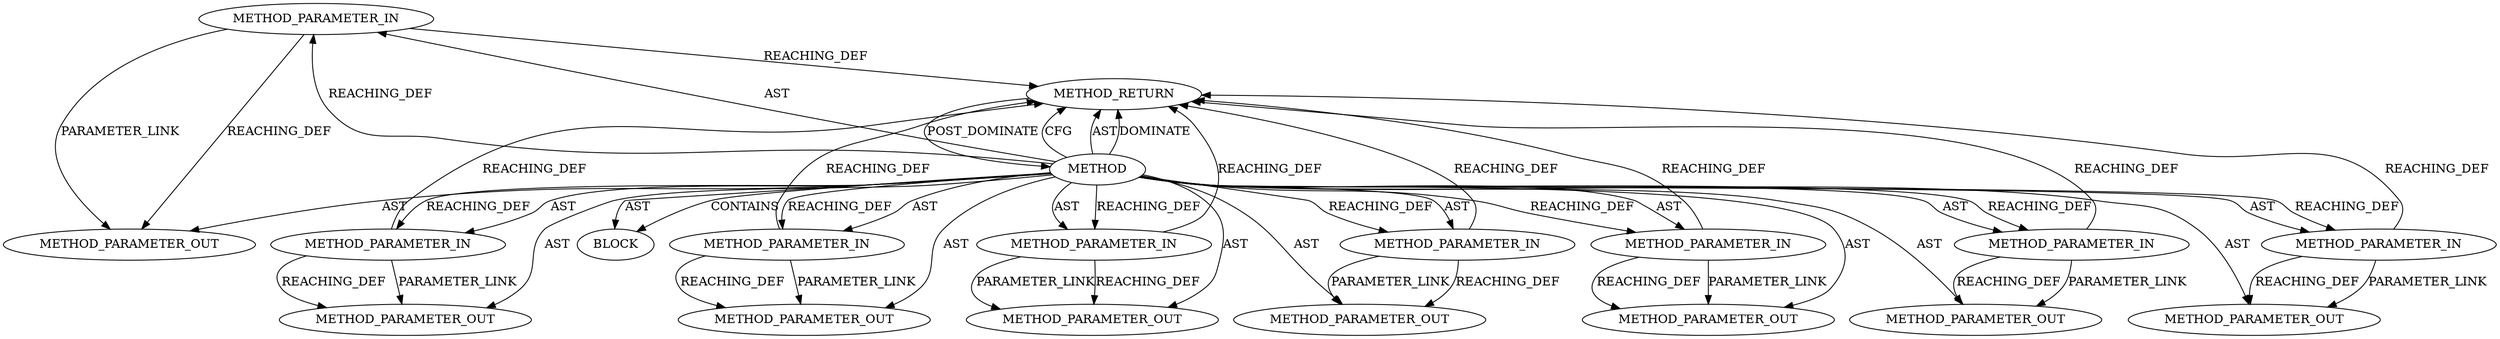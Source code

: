 digraph {
  13561 [label=METHOD_PARAMETER_OUT ORDER=8 CODE="p8" IS_VARIADIC=false TYPE_FULL_NAME="ANY" EVALUATION_STRATEGY="BY_VALUE" INDEX=8 NAME="p8"]
  12673 [label=METHOD_PARAMETER_IN ORDER=4 CODE="p4" IS_VARIADIC=false TYPE_FULL_NAME="ANY" EVALUATION_STRATEGY="BY_VALUE" INDEX=4 NAME="p4"]
  12678 [label=BLOCK ORDER=1 ARGUMENT_INDEX=1 CODE="<empty>" TYPE_FULL_NAME="ANY"]
  12671 [label=METHOD_PARAMETER_IN ORDER=2 CODE="p2" IS_VARIADIC=false TYPE_FULL_NAME="ANY" EVALUATION_STRATEGY="BY_VALUE" INDEX=2 NAME="p2"]
  12670 [label=METHOD_PARAMETER_IN ORDER=1 CODE="p1" IS_VARIADIC=false TYPE_FULL_NAME="ANY" EVALUATION_STRATEGY="BY_VALUE" INDEX=1 NAME="p1"]
  13555 [label=METHOD_PARAMETER_OUT ORDER=2 CODE="p2" IS_VARIADIC=false TYPE_FULL_NAME="ANY" EVALUATION_STRATEGY="BY_VALUE" INDEX=2 NAME="p2"]
  13556 [label=METHOD_PARAMETER_OUT ORDER=3 CODE="p3" IS_VARIADIC=false TYPE_FULL_NAME="ANY" EVALUATION_STRATEGY="BY_VALUE" INDEX=3 NAME="p3"]
  12677 [label=METHOD_PARAMETER_IN ORDER=8 CODE="p8" IS_VARIADIC=false TYPE_FULL_NAME="ANY" EVALUATION_STRATEGY="BY_VALUE" INDEX=8 NAME="p8"]
  13557 [label=METHOD_PARAMETER_OUT ORDER=4 CODE="p4" IS_VARIADIC=false TYPE_FULL_NAME="ANY" EVALUATION_STRATEGY="BY_VALUE" INDEX=4 NAME="p4"]
  13559 [label=METHOD_PARAMETER_OUT ORDER=6 CODE="p6" IS_VARIADIC=false TYPE_FULL_NAME="ANY" EVALUATION_STRATEGY="BY_VALUE" INDEX=6 NAME="p6"]
  12675 [label=METHOD_PARAMETER_IN ORDER=6 CODE="p6" IS_VARIADIC=false TYPE_FULL_NAME="ANY" EVALUATION_STRATEGY="BY_VALUE" INDEX=6 NAME="p6"]
  13560 [label=METHOD_PARAMETER_OUT ORDER=7 CODE="p7" IS_VARIADIC=false TYPE_FULL_NAME="ANY" EVALUATION_STRATEGY="BY_VALUE" INDEX=7 NAME="p7"]
  13554 [label=METHOD_PARAMETER_OUT ORDER=1 CODE="p1" IS_VARIADIC=false TYPE_FULL_NAME="ANY" EVALUATION_STRATEGY="BY_VALUE" INDEX=1 NAME="p1"]
  13558 [label=METHOD_PARAMETER_OUT ORDER=5 CODE="p5" IS_VARIADIC=false TYPE_FULL_NAME="ANY" EVALUATION_STRATEGY="BY_VALUE" INDEX=5 NAME="p5"]
  12669 [label=METHOD AST_PARENT_TYPE="NAMESPACE_BLOCK" AST_PARENT_FULL_NAME="<global>" ORDER=0 CODE="<empty>" FULL_NAME="handle_auth_reply_more" IS_EXTERNAL=true FILENAME="<empty>" SIGNATURE="" NAME="handle_auth_reply_more"]
  12679 [label=METHOD_RETURN ORDER=2 CODE="RET" TYPE_FULL_NAME="ANY" EVALUATION_STRATEGY="BY_VALUE"]
  12676 [label=METHOD_PARAMETER_IN ORDER=7 CODE="p7" IS_VARIADIC=false TYPE_FULL_NAME="ANY" EVALUATION_STRATEGY="BY_VALUE" INDEX=7 NAME="p7"]
  12674 [label=METHOD_PARAMETER_IN ORDER=5 CODE="p5" IS_VARIADIC=false TYPE_FULL_NAME="ANY" EVALUATION_STRATEGY="BY_VALUE" INDEX=5 NAME="p5"]
  12672 [label=METHOD_PARAMETER_IN ORDER=3 CODE="p3" IS_VARIADIC=false TYPE_FULL_NAME="ANY" EVALUATION_STRATEGY="BY_VALUE" INDEX=3 NAME="p3"]
  12669 -> 12679 [label=CFG ]
  12677 -> 13561 [label=PARAMETER_LINK ]
  12669 -> 13561 [label=AST ]
  12669 -> 12674 [label=AST ]
  12670 -> 13554 [label=PARAMETER_LINK ]
  12670 -> 12679 [label=REACHING_DEF VARIABLE="p1"]
  12672 -> 12679 [label=REACHING_DEF VARIABLE="p3"]
  12669 -> 12679 [label=AST ]
  12671 -> 13555 [label=REACHING_DEF VARIABLE="p2"]
  12672 -> 13556 [label=PARAMETER_LINK ]
  12669 -> 12679 [label=DOMINATE ]
  12669 -> 12677 [label=REACHING_DEF VARIABLE=""]
  12669 -> 13559 [label=AST ]
  12671 -> 12679 [label=REACHING_DEF VARIABLE="p2"]
  12674 -> 13558 [label=REACHING_DEF VARIABLE="p5"]
  12669 -> 13558 [label=AST ]
  12679 -> 12669 [label=POST_DOMINATE ]
  12669 -> 12672 [label=REACHING_DEF VARIABLE=""]
  12677 -> 12679 [label=REACHING_DEF VARIABLE="p8"]
  12672 -> 13556 [label=REACHING_DEF VARIABLE="p3"]
  12674 -> 12679 [label=REACHING_DEF VARIABLE="p5"]
  12676 -> 13560 [label=REACHING_DEF VARIABLE="p7"]
  12671 -> 13555 [label=PARAMETER_LINK ]
  12673 -> 12679 [label=REACHING_DEF VARIABLE="p4"]
  12675 -> 12679 [label=REACHING_DEF VARIABLE="p6"]
  12676 -> 12679 [label=REACHING_DEF VARIABLE="p7"]
  12670 -> 13554 [label=REACHING_DEF VARIABLE="p1"]
  12669 -> 12675 [label=REACHING_DEF VARIABLE=""]
  12674 -> 13558 [label=PARAMETER_LINK ]
  12669 -> 12670 [label=AST ]
  12669 -> 12676 [label=AST ]
  12676 -> 13560 [label=PARAMETER_LINK ]
  12669 -> 12673 [label=REACHING_DEF VARIABLE=""]
  12669 -> 12671 [label=REACHING_DEF VARIABLE=""]
  12669 -> 12673 [label=AST ]
  12673 -> 13557 [label=REACHING_DEF VARIABLE="p4"]
  12669 -> 13554 [label=AST ]
  12669 -> 12674 [label=REACHING_DEF VARIABLE=""]
  12669 -> 13560 [label=AST ]
  12669 -> 12670 [label=REACHING_DEF VARIABLE=""]
  12669 -> 12678 [label=AST ]
  12669 -> 12676 [label=REACHING_DEF VARIABLE=""]
  12669 -> 12672 [label=AST ]
  12669 -> 12677 [label=AST ]
  12669 -> 13556 [label=AST ]
  12669 -> 13555 [label=AST ]
  12669 -> 12678 [label=CONTAINS ]
  12677 -> 13561 [label=REACHING_DEF VARIABLE="p8"]
  12669 -> 12671 [label=AST ]
  12675 -> 13559 [label=REACHING_DEF VARIABLE="p6"]
  12669 -> 13557 [label=AST ]
  12675 -> 13559 [label=PARAMETER_LINK ]
  12673 -> 13557 [label=PARAMETER_LINK ]
  12669 -> 12675 [label=AST ]
}
